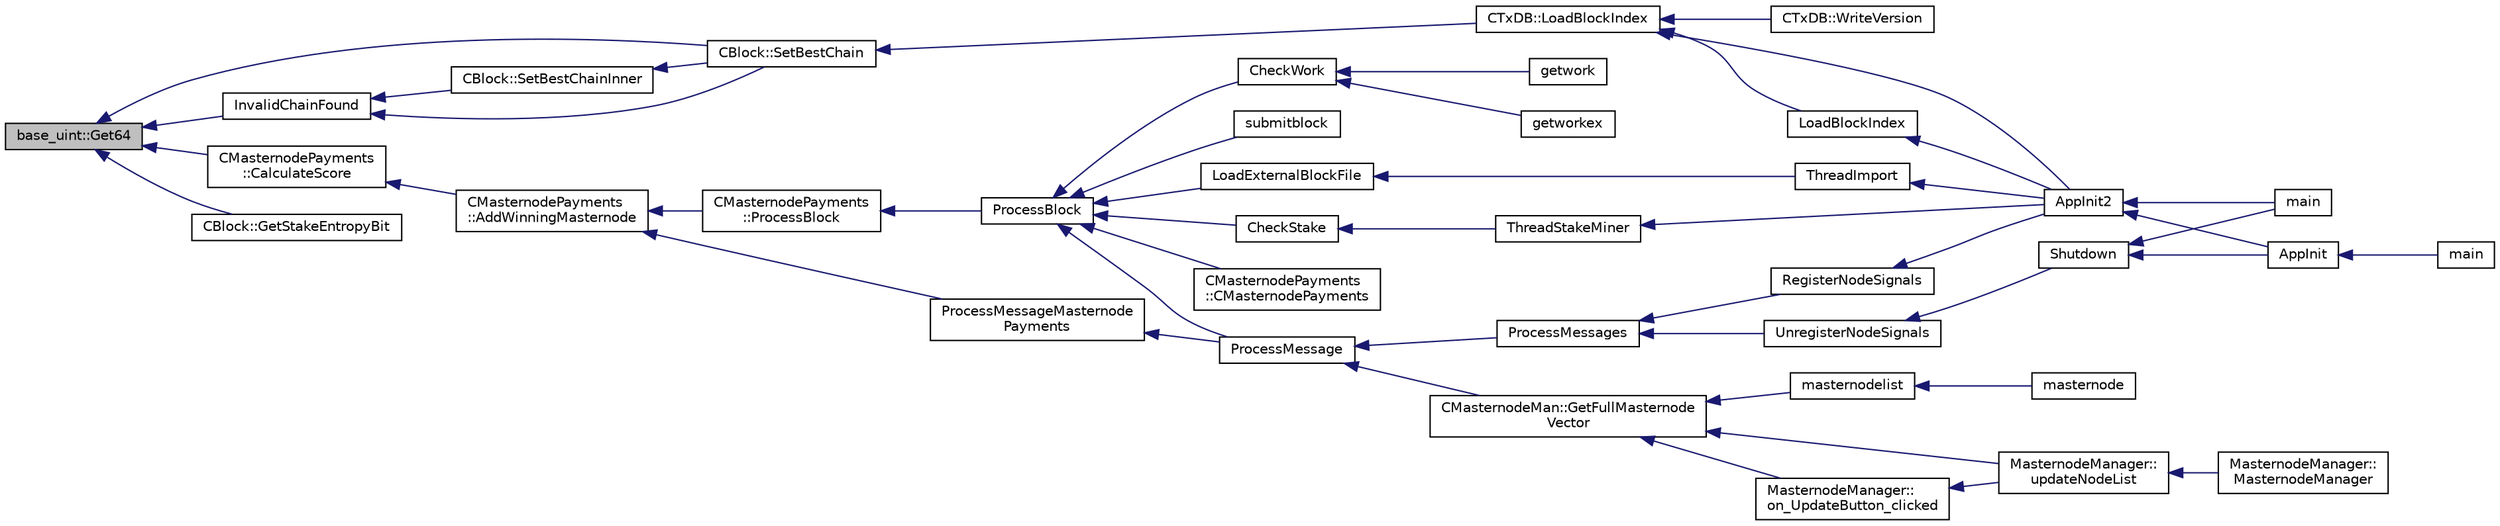digraph "base_uint::Get64"
{
  edge [fontname="Helvetica",fontsize="10",labelfontname="Helvetica",labelfontsize="10"];
  node [fontname="Helvetica",fontsize="10",shape=record];
  rankdir="LR";
  Node331 [label="base_uint::Get64",height=0.2,width=0.4,color="black", fillcolor="grey75", style="filled", fontcolor="black"];
  Node331 -> Node332 [dir="back",color="midnightblue",fontsize="10",style="solid",fontname="Helvetica"];
  Node332 [label="InvalidChainFound",height=0.2,width=0.4,color="black", fillcolor="white", style="filled",URL="$df/d0a/main_8cpp.html#a13e27b2736226dd1e1cb3918eeb58153"];
  Node332 -> Node333 [dir="back",color="midnightblue",fontsize="10",style="solid",fontname="Helvetica"];
  Node333 [label="CBlock::SetBestChainInner",height=0.2,width=0.4,color="black", fillcolor="white", style="filled",URL="$d3/d51/class_c_block.html#a82c90ccbecf89a38ff56d8429514e2c2"];
  Node333 -> Node334 [dir="back",color="midnightblue",fontsize="10",style="solid",fontname="Helvetica"];
  Node334 [label="CBlock::SetBestChain",height=0.2,width=0.4,color="black", fillcolor="white", style="filled",URL="$d3/d51/class_c_block.html#a6e308b2d75d1cfc4a75eda36feb60ca1"];
  Node334 -> Node335 [dir="back",color="midnightblue",fontsize="10",style="solid",fontname="Helvetica"];
  Node335 [label="CTxDB::LoadBlockIndex",height=0.2,width=0.4,color="black", fillcolor="white", style="filled",URL="$d9/d8d/class_c_tx_d_b.html#abcb9df0821d996f811f6604b452a26a0"];
  Node335 -> Node336 [dir="back",color="midnightblue",fontsize="10",style="solid",fontname="Helvetica"];
  Node336 [label="AppInit2",height=0.2,width=0.4,color="black", fillcolor="white", style="filled",URL="$d8/dc0/init_8h.html#a1a4c1bfbf6ba1db77e988b89b9cadfd3",tooltip="Initialize ion. "];
  Node336 -> Node337 [dir="back",color="midnightblue",fontsize="10",style="solid",fontname="Helvetica"];
  Node337 [label="AppInit",height=0.2,width=0.4,color="black", fillcolor="white", style="filled",URL="$d4/d35/iond_8cpp.html#ac59316b767e6984e1285f0531275286b"];
  Node337 -> Node338 [dir="back",color="midnightblue",fontsize="10",style="solid",fontname="Helvetica"];
  Node338 [label="main",height=0.2,width=0.4,color="black", fillcolor="white", style="filled",URL="$d4/d35/iond_8cpp.html#a0ddf1224851353fc92bfbff6f499fa97"];
  Node336 -> Node339 [dir="back",color="midnightblue",fontsize="10",style="solid",fontname="Helvetica"];
  Node339 [label="main",height=0.2,width=0.4,color="black", fillcolor="white", style="filled",URL="$d5/d2d/ion_8cpp.html#a0ddf1224851353fc92bfbff6f499fa97"];
  Node335 -> Node340 [dir="back",color="midnightblue",fontsize="10",style="solid",fontname="Helvetica"];
  Node340 [label="LoadBlockIndex",height=0.2,width=0.4,color="black", fillcolor="white", style="filled",URL="$d4/dbf/main_8h.html#a367f303d34b8a5501ac4d77bebab578c"];
  Node340 -> Node336 [dir="back",color="midnightblue",fontsize="10",style="solid",fontname="Helvetica"];
  Node335 -> Node341 [dir="back",color="midnightblue",fontsize="10",style="solid",fontname="Helvetica"];
  Node341 [label="CTxDB::WriteVersion",height=0.2,width=0.4,color="black", fillcolor="white", style="filled",URL="$d9/d8d/class_c_tx_d_b.html#aa30dbf235b1c229896097e1eb1ea9520"];
  Node332 -> Node334 [dir="back",color="midnightblue",fontsize="10",style="solid",fontname="Helvetica"];
  Node331 -> Node334 [dir="back",color="midnightblue",fontsize="10",style="solid",fontname="Helvetica"];
  Node331 -> Node342 [dir="back",color="midnightblue",fontsize="10",style="solid",fontname="Helvetica"];
  Node342 [label="CBlock::GetStakeEntropyBit",height=0.2,width=0.4,color="black", fillcolor="white", style="filled",URL="$d3/d51/class_c_block.html#a7a7d6c0d7acfee68e90bb536d2772e34"];
  Node331 -> Node343 [dir="back",color="midnightblue",fontsize="10",style="solid",fontname="Helvetica"];
  Node343 [label="CMasternodePayments\l::CalculateScore",height=0.2,width=0.4,color="black", fillcolor="white", style="filled",URL="$dc/d9a/class_c_masternode_payments.html#aab3b31d98a1900371f350b1bc78b346a"];
  Node343 -> Node344 [dir="back",color="midnightblue",fontsize="10",style="solid",fontname="Helvetica"];
  Node344 [label="CMasternodePayments\l::AddWinningMasternode",height=0.2,width=0.4,color="black", fillcolor="white", style="filled",URL="$dc/d9a/class_c_masternode_payments.html#a0812cd761893ca4fc5b1131fc535115c"];
  Node344 -> Node345 [dir="back",color="midnightblue",fontsize="10",style="solid",fontname="Helvetica"];
  Node345 [label="ProcessMessageMasternode\lPayments",height=0.2,width=0.4,color="black", fillcolor="white", style="filled",URL="$dc/d20/masternode-payments_8h.html#a8c28fb440d8031543d1de309e34c40f2"];
  Node345 -> Node346 [dir="back",color="midnightblue",fontsize="10",style="solid",fontname="Helvetica"];
  Node346 [label="ProcessMessage",height=0.2,width=0.4,color="black", fillcolor="white", style="filled",URL="$df/d0a/main_8cpp.html#a8ba92b1a4bce3c835e887a9073d17d8e"];
  Node346 -> Node347 [dir="back",color="midnightblue",fontsize="10",style="solid",fontname="Helvetica"];
  Node347 [label="ProcessMessages",height=0.2,width=0.4,color="black", fillcolor="white", style="filled",URL="$d4/dbf/main_8h.html#a196f9318f02448b85b28d612698934fd"];
  Node347 -> Node348 [dir="back",color="midnightblue",fontsize="10",style="solid",fontname="Helvetica"];
  Node348 [label="RegisterNodeSignals",height=0.2,width=0.4,color="black", fillcolor="white", style="filled",URL="$d4/dbf/main_8h.html#ab02615ff65f91d69f8d786ec900baa8a",tooltip="Register with a network node to receive its signals. "];
  Node348 -> Node336 [dir="back",color="midnightblue",fontsize="10",style="solid",fontname="Helvetica"];
  Node347 -> Node349 [dir="back",color="midnightblue",fontsize="10",style="solid",fontname="Helvetica"];
  Node349 [label="UnregisterNodeSignals",height=0.2,width=0.4,color="black", fillcolor="white", style="filled",URL="$d4/dbf/main_8h.html#a3ef0cc6e9d9d6435ee2a5569244d6ebd",tooltip="Unregister a network node. "];
  Node349 -> Node350 [dir="back",color="midnightblue",fontsize="10",style="solid",fontname="Helvetica"];
  Node350 [label="Shutdown",height=0.2,width=0.4,color="black", fillcolor="white", style="filled",URL="$d8/dc0/init_8h.html#ac5f038c2b480cf9ef5e19e3eba8dbaf9"];
  Node350 -> Node337 [dir="back",color="midnightblue",fontsize="10",style="solid",fontname="Helvetica"];
  Node350 -> Node339 [dir="back",color="midnightblue",fontsize="10",style="solid",fontname="Helvetica"];
  Node346 -> Node351 [dir="back",color="midnightblue",fontsize="10",style="solid",fontname="Helvetica"];
  Node351 [label="CMasternodeMan::GetFullMasternode\lVector",height=0.2,width=0.4,color="black", fillcolor="white", style="filled",URL="$dc/d6b/class_c_masternode_man.html#ab39e213a7601e1bef2eba1d5d63206f5"];
  Node351 -> Node352 [dir="back",color="midnightblue",fontsize="10",style="solid",fontname="Helvetica"];
  Node352 [label="MasternodeManager::\lupdateNodeList",height=0.2,width=0.4,color="black", fillcolor="white", style="filled",URL="$d9/d70/class_masternode_manager.html#a5485a8bd6ccf673027165cc1207dfae9"];
  Node352 -> Node353 [dir="back",color="midnightblue",fontsize="10",style="solid",fontname="Helvetica"];
  Node353 [label="MasternodeManager::\lMasternodeManager",height=0.2,width=0.4,color="black", fillcolor="white", style="filled",URL="$d9/d70/class_masternode_manager.html#ad18cb99065e056e6b791e2356de826bf"];
  Node351 -> Node354 [dir="back",color="midnightblue",fontsize="10",style="solid",fontname="Helvetica"];
  Node354 [label="MasternodeManager::\lon_UpdateButton_clicked",height=0.2,width=0.4,color="black", fillcolor="white", style="filled",URL="$d9/d70/class_masternode_manager.html#ae8d07b4d869e3eb09fe1be445eff0430"];
  Node354 -> Node352 [dir="back",color="midnightblue",fontsize="10",style="solid",fontname="Helvetica"];
  Node351 -> Node355 [dir="back",color="midnightblue",fontsize="10",style="solid",fontname="Helvetica"];
  Node355 [label="masternodelist",height=0.2,width=0.4,color="black", fillcolor="white", style="filled",URL="$d5/d6b/rpcstashedsend_8cpp.html#a3a7ed7e37f21eb2912afc6e776f7236c"];
  Node355 -> Node356 [dir="back",color="midnightblue",fontsize="10",style="solid",fontname="Helvetica"];
  Node356 [label="masternode",height=0.2,width=0.4,color="black", fillcolor="white", style="filled",URL="$d5/d6b/rpcstashedsend_8cpp.html#a30609e443aeb47c29ed0878d16b1b5e1"];
  Node344 -> Node357 [dir="back",color="midnightblue",fontsize="10",style="solid",fontname="Helvetica"];
  Node357 [label="CMasternodePayments\l::ProcessBlock",height=0.2,width=0.4,color="black", fillcolor="white", style="filled",URL="$dc/d9a/class_c_masternode_payments.html#aa23dfbc148f10f601e9771bfcffea441"];
  Node357 -> Node358 [dir="back",color="midnightblue",fontsize="10",style="solid",fontname="Helvetica"];
  Node358 [label="ProcessBlock",height=0.2,width=0.4,color="black", fillcolor="white", style="filled",URL="$d4/dbf/main_8h.html#a7c8a7be3439bb5e1e40548a332a3cf29"];
  Node358 -> Node359 [dir="back",color="midnightblue",fontsize="10",style="solid",fontname="Helvetica"];
  Node359 [label="LoadExternalBlockFile",height=0.2,width=0.4,color="black", fillcolor="white", style="filled",URL="$df/d0a/main_8cpp.html#afbdbbb5a1b376748e5460cbcf644a9af"];
  Node359 -> Node360 [dir="back",color="midnightblue",fontsize="10",style="solid",fontname="Helvetica"];
  Node360 [label="ThreadImport",height=0.2,width=0.4,color="black", fillcolor="white", style="filled",URL="$d4/dbf/main_8h.html#a0189c34248cd89bbbe20d4d6045bd7c9"];
  Node360 -> Node336 [dir="back",color="midnightblue",fontsize="10",style="solid",fontname="Helvetica"];
  Node358 -> Node346 [dir="back",color="midnightblue",fontsize="10",style="solid",fontname="Helvetica"];
  Node358 -> Node361 [dir="back",color="midnightblue",fontsize="10",style="solid",fontname="Helvetica"];
  Node361 [label="CMasternodePayments\l::CMasternodePayments",height=0.2,width=0.4,color="black", fillcolor="white", style="filled",URL="$dc/d9a/class_c_masternode_payments.html#a4b9454f265a927528c881716e7649973"];
  Node358 -> Node362 [dir="back",color="midnightblue",fontsize="10",style="solid",fontname="Helvetica"];
  Node362 [label="CheckWork",height=0.2,width=0.4,color="black", fillcolor="white", style="filled",URL="$de/d13/miner_8h.html#aadd8a05aa6d8fae1c0f4daa5e971a12a",tooltip="Check mined proof-of-work block. "];
  Node362 -> Node363 [dir="back",color="midnightblue",fontsize="10",style="solid",fontname="Helvetica"];
  Node363 [label="getworkex",height=0.2,width=0.4,color="black", fillcolor="white", style="filled",URL="$d4/ddd/rpcmining_8cpp.html#aa40f86dc468a3f2ef4a3bba99e20a069"];
  Node362 -> Node364 [dir="back",color="midnightblue",fontsize="10",style="solid",fontname="Helvetica"];
  Node364 [label="getwork",height=0.2,width=0.4,color="black", fillcolor="white", style="filled",URL="$d4/ddd/rpcmining_8cpp.html#a356be62c93d38267a7da9e1cb644d547"];
  Node358 -> Node365 [dir="back",color="midnightblue",fontsize="10",style="solid",fontname="Helvetica"];
  Node365 [label="CheckStake",height=0.2,width=0.4,color="black", fillcolor="white", style="filled",URL="$de/d13/miner_8h.html#a68be4bcfa03b86095641eac5ca996fed",tooltip="Check mined proof-of-stake block. "];
  Node365 -> Node366 [dir="back",color="midnightblue",fontsize="10",style="solid",fontname="Helvetica"];
  Node366 [label="ThreadStakeMiner",height=0.2,width=0.4,color="black", fillcolor="white", style="filled",URL="$d6/de3/miner_8cpp.html#a31faece5ef0e403969b3d3debd79b352"];
  Node366 -> Node336 [dir="back",color="midnightblue",fontsize="10",style="solid",fontname="Helvetica"];
  Node358 -> Node367 [dir="back",color="midnightblue",fontsize="10",style="solid",fontname="Helvetica"];
  Node367 [label="submitblock",height=0.2,width=0.4,color="black", fillcolor="white", style="filled",URL="$d4/ddd/rpcmining_8cpp.html#a6fc1aa077add8cb1c74207056616134d"];
}
